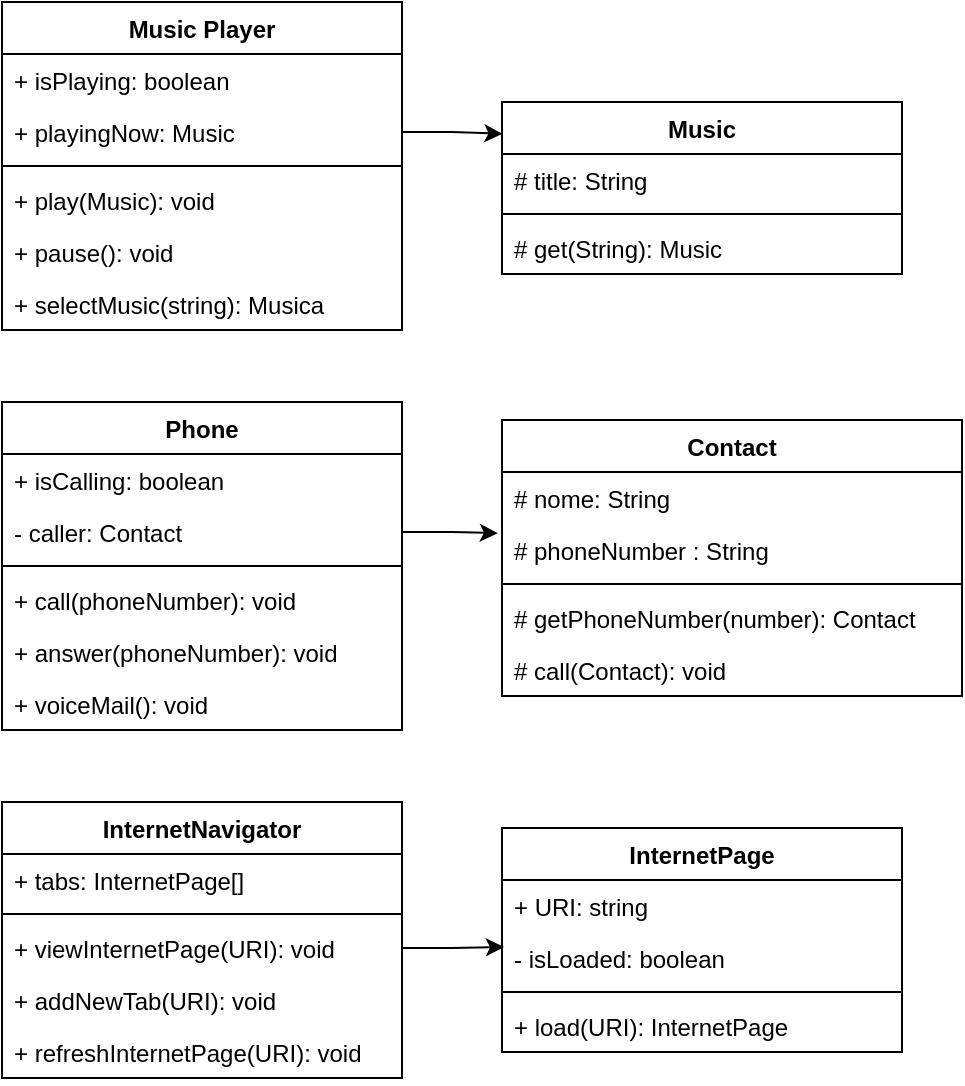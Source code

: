 <mxfile version="21.7.4" type="github">
  <diagram name="Page-1" id="e7e014a7-5840-1c2e-5031-d8a46d1fe8dd">
    <mxGraphModel dx="1313" dy="716" grid="1" gridSize="10" guides="1" tooltips="1" connect="1" arrows="1" fold="1" page="1" pageScale="1" pageWidth="1169" pageHeight="826" background="none" math="0" shadow="0">
      <root>
        <mxCell id="0" />
        <mxCell id="1" parent="0" />
        <mxCell id="teM7XHH-97t1f9MhzUma-80" value="Music Player" style="swimlane;fontStyle=1;align=center;verticalAlign=top;childLayout=stackLayout;horizontal=1;startSize=26;horizontalStack=0;resizeParent=1;resizeParentMax=0;resizeLast=0;collapsible=1;marginBottom=0;whiteSpace=wrap;html=1;" parent="1" vertex="1">
          <mxGeometry x="40" y="40" width="200" height="164" as="geometry" />
        </mxCell>
        <mxCell id="teM7XHH-97t1f9MhzUma-81" value="+ isPlaying: boolean" style="text;strokeColor=none;fillColor=none;align=left;verticalAlign=top;spacingLeft=4;spacingRight=4;overflow=hidden;rotatable=0;points=[[0,0.5],[1,0.5]];portConstraint=eastwest;whiteSpace=wrap;html=1;" parent="teM7XHH-97t1f9MhzUma-80" vertex="1">
          <mxGeometry y="26" width="200" height="26" as="geometry" />
        </mxCell>
        <mxCell id="teM7XHH-97t1f9MhzUma-83" value="+ playingNow: Music" style="text;strokeColor=none;fillColor=none;align=left;verticalAlign=top;spacingLeft=4;spacingRight=4;overflow=hidden;rotatable=0;points=[[0,0.5],[1,0.5]];portConstraint=eastwest;whiteSpace=wrap;html=1;" parent="teM7XHH-97t1f9MhzUma-80" vertex="1">
          <mxGeometry y="52" width="200" height="26" as="geometry" />
        </mxCell>
        <mxCell id="teM7XHH-97t1f9MhzUma-84" value="" style="line;strokeWidth=1;fillColor=none;align=left;verticalAlign=middle;spacingTop=-1;spacingLeft=3;spacingRight=3;rotatable=0;labelPosition=right;points=[];portConstraint=eastwest;strokeColor=inherit;" parent="teM7XHH-97t1f9MhzUma-80" vertex="1">
          <mxGeometry y="78" width="200" height="8" as="geometry" />
        </mxCell>
        <mxCell id="teM7XHH-97t1f9MhzUma-85" value="+ play(Music): void" style="text;strokeColor=none;fillColor=none;align=left;verticalAlign=top;spacingLeft=4;spacingRight=4;overflow=hidden;rotatable=0;points=[[0,0.5],[1,0.5]];portConstraint=eastwest;whiteSpace=wrap;html=1;" parent="teM7XHH-97t1f9MhzUma-80" vertex="1">
          <mxGeometry y="86" width="200" height="26" as="geometry" />
        </mxCell>
        <mxCell id="teM7XHH-97t1f9MhzUma-89" value="+ pause(): void" style="text;strokeColor=none;fillColor=none;align=left;verticalAlign=top;spacingLeft=4;spacingRight=4;overflow=hidden;rotatable=0;points=[[0,0.5],[1,0.5]];portConstraint=eastwest;whiteSpace=wrap;html=1;" parent="teM7XHH-97t1f9MhzUma-80" vertex="1">
          <mxGeometry y="112" width="200" height="26" as="geometry" />
        </mxCell>
        <mxCell id="teM7XHH-97t1f9MhzUma-86" value="+ selectMusic(string): Musica" style="text;strokeColor=none;fillColor=none;align=left;verticalAlign=top;spacingLeft=4;spacingRight=4;overflow=hidden;rotatable=0;points=[[0,0.5],[1,0.5]];portConstraint=eastwest;whiteSpace=wrap;html=1;" parent="teM7XHH-97t1f9MhzUma-80" vertex="1">
          <mxGeometry y="138" width="200" height="26" as="geometry" />
        </mxCell>
        <mxCell id="teM7XHH-97t1f9MhzUma-90" value="Music" style="swimlane;fontStyle=1;align=center;verticalAlign=top;childLayout=stackLayout;horizontal=1;startSize=26;horizontalStack=0;resizeParent=1;resizeParentMax=0;resizeLast=0;collapsible=1;marginBottom=0;whiteSpace=wrap;html=1;" parent="1" vertex="1">
          <mxGeometry x="290" y="90" width="200" height="86" as="geometry" />
        </mxCell>
        <mxCell id="teM7XHH-97t1f9MhzUma-91" value="# title: String" style="text;strokeColor=none;fillColor=none;align=left;verticalAlign=top;spacingLeft=4;spacingRight=4;overflow=hidden;rotatable=0;points=[[0,0.5],[1,0.5]];portConstraint=eastwest;whiteSpace=wrap;html=1;" parent="teM7XHH-97t1f9MhzUma-90" vertex="1">
          <mxGeometry y="26" width="200" height="26" as="geometry" />
        </mxCell>
        <mxCell id="teM7XHH-97t1f9MhzUma-93" value="" style="line;strokeWidth=1;fillColor=none;align=left;verticalAlign=middle;spacingTop=-1;spacingLeft=3;spacingRight=3;rotatable=0;labelPosition=right;points=[];portConstraint=eastwest;strokeColor=inherit;" parent="teM7XHH-97t1f9MhzUma-90" vertex="1">
          <mxGeometry y="52" width="200" height="8" as="geometry" />
        </mxCell>
        <mxCell id="teM7XHH-97t1f9MhzUma-95" value="# get(String): Music" style="text;strokeColor=none;fillColor=none;align=left;verticalAlign=top;spacingLeft=4;spacingRight=4;overflow=hidden;rotatable=0;points=[[0,0.5],[1,0.5]];portConstraint=eastwest;whiteSpace=wrap;html=1;" parent="teM7XHH-97t1f9MhzUma-90" vertex="1">
          <mxGeometry y="60" width="200" height="26" as="geometry" />
        </mxCell>
        <mxCell id="teM7XHH-97t1f9MhzUma-97" style="edgeStyle=orthogonalEdgeStyle;rounded=0;orthogonalLoop=1;jettySize=auto;html=1;entryX=0.001;entryY=0.185;entryDx=0;entryDy=0;entryPerimeter=0;" parent="1" source="teM7XHH-97t1f9MhzUma-83" target="teM7XHH-97t1f9MhzUma-90" edge="1">
          <mxGeometry relative="1" as="geometry" />
        </mxCell>
        <mxCell id="teM7XHH-97t1f9MhzUma-98" value="Phone" style="swimlane;fontStyle=1;align=center;verticalAlign=top;childLayout=stackLayout;horizontal=1;startSize=26;horizontalStack=0;resizeParent=1;resizeParentMax=0;resizeLast=0;collapsible=1;marginBottom=0;whiteSpace=wrap;html=1;" parent="1" vertex="1">
          <mxGeometry x="40" y="240" width="200" height="164" as="geometry" />
        </mxCell>
        <mxCell id="teM7XHH-97t1f9MhzUma-99" value="+ isCalling: boolean" style="text;strokeColor=none;fillColor=none;align=left;verticalAlign=top;spacingLeft=4;spacingRight=4;overflow=hidden;rotatable=0;points=[[0,0.5],[1,0.5]];portConstraint=eastwest;whiteSpace=wrap;html=1;" parent="teM7XHH-97t1f9MhzUma-98" vertex="1">
          <mxGeometry y="26" width="200" height="26" as="geometry" />
        </mxCell>
        <mxCell id="teM7XHH-97t1f9MhzUma-100" value="- caller: Contact" style="text;strokeColor=none;fillColor=none;align=left;verticalAlign=top;spacingLeft=4;spacingRight=4;overflow=hidden;rotatable=0;points=[[0,0.5],[1,0.5]];portConstraint=eastwest;whiteSpace=wrap;html=1;" parent="teM7XHH-97t1f9MhzUma-98" vertex="1">
          <mxGeometry y="52" width="200" height="26" as="geometry" />
        </mxCell>
        <mxCell id="teM7XHH-97t1f9MhzUma-101" value="" style="line;strokeWidth=1;fillColor=none;align=left;verticalAlign=middle;spacingTop=-1;spacingLeft=3;spacingRight=3;rotatable=0;labelPosition=right;points=[];portConstraint=eastwest;strokeColor=inherit;" parent="teM7XHH-97t1f9MhzUma-98" vertex="1">
          <mxGeometry y="78" width="200" height="8" as="geometry" />
        </mxCell>
        <mxCell id="teM7XHH-97t1f9MhzUma-102" value="+ call(phoneNumber): void" style="text;strokeColor=none;fillColor=none;align=left;verticalAlign=top;spacingLeft=4;spacingRight=4;overflow=hidden;rotatable=0;points=[[0,0.5],[1,0.5]];portConstraint=eastwest;whiteSpace=wrap;html=1;" parent="teM7XHH-97t1f9MhzUma-98" vertex="1">
          <mxGeometry y="86" width="200" height="26" as="geometry" />
        </mxCell>
        <mxCell id="teM7XHH-97t1f9MhzUma-103" value="+ answer(phoneNumber): void" style="text;strokeColor=none;fillColor=none;align=left;verticalAlign=top;spacingLeft=4;spacingRight=4;overflow=hidden;rotatable=0;points=[[0,0.5],[1,0.5]];portConstraint=eastwest;whiteSpace=wrap;html=1;" parent="teM7XHH-97t1f9MhzUma-98" vertex="1">
          <mxGeometry y="112" width="200" height="26" as="geometry" />
        </mxCell>
        <mxCell id="teM7XHH-97t1f9MhzUma-104" value="+ voiceMail(): void" style="text;strokeColor=none;fillColor=none;align=left;verticalAlign=top;spacingLeft=4;spacingRight=4;overflow=hidden;rotatable=0;points=[[0,0.5],[1,0.5]];portConstraint=eastwest;whiteSpace=wrap;html=1;" parent="teM7XHH-97t1f9MhzUma-98" vertex="1">
          <mxGeometry y="138" width="200" height="26" as="geometry" />
        </mxCell>
        <mxCell id="teM7XHH-97t1f9MhzUma-106" value="Contact" style="swimlane;fontStyle=1;align=center;verticalAlign=top;childLayout=stackLayout;horizontal=1;startSize=26;horizontalStack=0;resizeParent=1;resizeParentMax=0;resizeLast=0;collapsible=1;marginBottom=0;whiteSpace=wrap;html=1;" parent="1" vertex="1">
          <mxGeometry x="290" y="249" width="230" height="138" as="geometry" />
        </mxCell>
        <mxCell id="teM7XHH-97t1f9MhzUma-107" value="# nome: String" style="text;strokeColor=none;fillColor=none;align=left;verticalAlign=top;spacingLeft=4;spacingRight=4;overflow=hidden;rotatable=0;points=[[0,0.5],[1,0.5]];portConstraint=eastwest;whiteSpace=wrap;html=1;" parent="teM7XHH-97t1f9MhzUma-106" vertex="1">
          <mxGeometry y="26" width="230" height="26" as="geometry" />
        </mxCell>
        <mxCell id="teM7XHH-97t1f9MhzUma-108" value="# phoneNumber : String" style="text;strokeColor=none;fillColor=none;align=left;verticalAlign=top;spacingLeft=4;spacingRight=4;overflow=hidden;rotatable=0;points=[[0,0.5],[1,0.5]];portConstraint=eastwest;whiteSpace=wrap;html=1;" parent="teM7XHH-97t1f9MhzUma-106" vertex="1">
          <mxGeometry y="52" width="230" height="26" as="geometry" />
        </mxCell>
        <mxCell id="teM7XHH-97t1f9MhzUma-109" value="" style="line;strokeWidth=1;fillColor=none;align=left;verticalAlign=middle;spacingTop=-1;spacingLeft=3;spacingRight=3;rotatable=0;labelPosition=right;points=[];portConstraint=eastwest;strokeColor=inherit;" parent="teM7XHH-97t1f9MhzUma-106" vertex="1">
          <mxGeometry y="78" width="230" height="8" as="geometry" />
        </mxCell>
        <mxCell id="teM7XHH-97t1f9MhzUma-112" value="# getPhoneNumber(number): Contact" style="text;strokeColor=none;fillColor=none;align=left;verticalAlign=top;spacingLeft=4;spacingRight=4;overflow=hidden;rotatable=0;points=[[0,0.5],[1,0.5]];portConstraint=eastwest;whiteSpace=wrap;html=1;" parent="teM7XHH-97t1f9MhzUma-106" vertex="1">
          <mxGeometry y="86" width="230" height="26" as="geometry" />
        </mxCell>
        <mxCell id="teM7XHH-97t1f9MhzUma-114" value="# call(Contact): void" style="text;strokeColor=none;fillColor=none;align=left;verticalAlign=top;spacingLeft=4;spacingRight=4;overflow=hidden;rotatable=0;points=[[0,0.5],[1,0.5]];portConstraint=eastwest;whiteSpace=wrap;html=1;" parent="teM7XHH-97t1f9MhzUma-106" vertex="1">
          <mxGeometry y="112" width="230" height="26" as="geometry" />
        </mxCell>
        <mxCell id="teM7XHH-97t1f9MhzUma-113" value="" style="edgeStyle=orthogonalEdgeStyle;rounded=0;orthogonalLoop=1;jettySize=auto;html=1;entryX=-0.009;entryY=0.177;entryDx=0;entryDy=0;entryPerimeter=0;" parent="1" source="teM7XHH-97t1f9MhzUma-100" target="teM7XHH-97t1f9MhzUma-108" edge="1">
          <mxGeometry relative="1" as="geometry" />
        </mxCell>
        <mxCell id="teM7XHH-97t1f9MhzUma-115" value="InternetNavigator" style="swimlane;fontStyle=1;align=center;verticalAlign=top;childLayout=stackLayout;horizontal=1;startSize=26;horizontalStack=0;resizeParent=1;resizeParentMax=0;resizeLast=0;collapsible=1;marginBottom=0;whiteSpace=wrap;html=1;" parent="1" vertex="1">
          <mxGeometry x="40" y="440" width="200" height="138" as="geometry" />
        </mxCell>
        <mxCell id="teM7XHH-97t1f9MhzUma-116" value="+ tabs: InternetPage[]" style="text;strokeColor=none;fillColor=none;align=left;verticalAlign=top;spacingLeft=4;spacingRight=4;overflow=hidden;rotatable=0;points=[[0,0.5],[1,0.5]];portConstraint=eastwest;whiteSpace=wrap;html=1;" parent="teM7XHH-97t1f9MhzUma-115" vertex="1">
          <mxGeometry y="26" width="200" height="26" as="geometry" />
        </mxCell>
        <mxCell id="teM7XHH-97t1f9MhzUma-118" value="" style="line;strokeWidth=1;fillColor=none;align=left;verticalAlign=middle;spacingTop=-1;spacingLeft=3;spacingRight=3;rotatable=0;labelPosition=right;points=[];portConstraint=eastwest;strokeColor=inherit;" parent="teM7XHH-97t1f9MhzUma-115" vertex="1">
          <mxGeometry y="52" width="200" height="8" as="geometry" />
        </mxCell>
        <mxCell id="teM7XHH-97t1f9MhzUma-119" value="+ viewInternetPage(URI): void" style="text;strokeColor=none;fillColor=none;align=left;verticalAlign=top;spacingLeft=4;spacingRight=4;overflow=hidden;rotatable=0;points=[[0,0.5],[1,0.5]];portConstraint=eastwest;whiteSpace=wrap;html=1;" parent="teM7XHH-97t1f9MhzUma-115" vertex="1">
          <mxGeometry y="60" width="200" height="26" as="geometry" />
        </mxCell>
        <mxCell id="teM7XHH-97t1f9MhzUma-120" value="+ addNewTab(URI): void" style="text;strokeColor=none;fillColor=none;align=left;verticalAlign=top;spacingLeft=4;spacingRight=4;overflow=hidden;rotatable=0;points=[[0,0.5],[1,0.5]];portConstraint=eastwest;whiteSpace=wrap;html=1;" parent="teM7XHH-97t1f9MhzUma-115" vertex="1">
          <mxGeometry y="86" width="200" height="26" as="geometry" />
        </mxCell>
        <mxCell id="teM7XHH-97t1f9MhzUma-121" value="+ refreshInternetPage(URI): void" style="text;strokeColor=none;fillColor=none;align=left;verticalAlign=top;spacingLeft=4;spacingRight=4;overflow=hidden;rotatable=0;points=[[0,0.5],[1,0.5]];portConstraint=eastwest;whiteSpace=wrap;html=1;" parent="teM7XHH-97t1f9MhzUma-115" vertex="1">
          <mxGeometry y="112" width="200" height="26" as="geometry" />
        </mxCell>
        <mxCell id="teM7XHH-97t1f9MhzUma-122" value="InternetPage" style="swimlane;fontStyle=1;align=center;verticalAlign=top;childLayout=stackLayout;horizontal=1;startSize=26;horizontalStack=0;resizeParent=1;resizeParentMax=0;resizeLast=0;collapsible=1;marginBottom=0;whiteSpace=wrap;html=1;" parent="1" vertex="1">
          <mxGeometry x="290" y="453" width="200" height="112" as="geometry" />
        </mxCell>
        <mxCell id="teM7XHH-97t1f9MhzUma-123" value="+ URI: string" style="text;strokeColor=none;fillColor=none;align=left;verticalAlign=top;spacingLeft=4;spacingRight=4;overflow=hidden;rotatable=0;points=[[0,0.5],[1,0.5]];portConstraint=eastwest;whiteSpace=wrap;html=1;" parent="teM7XHH-97t1f9MhzUma-122" vertex="1">
          <mxGeometry y="26" width="200" height="26" as="geometry" />
        </mxCell>
        <mxCell id="teM7XHH-97t1f9MhzUma-124" value="- isLoaded: boolean" style="text;strokeColor=none;fillColor=none;align=left;verticalAlign=top;spacingLeft=4;spacingRight=4;overflow=hidden;rotatable=0;points=[[0,0.5],[1,0.5]];portConstraint=eastwest;whiteSpace=wrap;html=1;" parent="teM7XHH-97t1f9MhzUma-122" vertex="1">
          <mxGeometry y="52" width="200" height="26" as="geometry" />
        </mxCell>
        <mxCell id="teM7XHH-97t1f9MhzUma-125" value="" style="line;strokeWidth=1;fillColor=none;align=left;verticalAlign=middle;spacingTop=-1;spacingLeft=3;spacingRight=3;rotatable=0;labelPosition=right;points=[];portConstraint=eastwest;strokeColor=inherit;" parent="teM7XHH-97t1f9MhzUma-122" vertex="1">
          <mxGeometry y="78" width="200" height="8" as="geometry" />
        </mxCell>
        <mxCell id="teM7XHH-97t1f9MhzUma-126" value="+ load(URI): InternetPage" style="text;strokeColor=none;fillColor=none;align=left;verticalAlign=top;spacingLeft=4;spacingRight=4;overflow=hidden;rotatable=0;points=[[0,0.5],[1,0.5]];portConstraint=eastwest;whiteSpace=wrap;html=1;" parent="teM7XHH-97t1f9MhzUma-122" vertex="1">
          <mxGeometry y="86" width="200" height="26" as="geometry" />
        </mxCell>
        <mxCell id="3n0DOCUMOn8flBIRhYVH-2" value="" style="edgeStyle=orthogonalEdgeStyle;rounded=0;orthogonalLoop=1;jettySize=auto;html=1;entryX=0.005;entryY=0.288;entryDx=0;entryDy=0;entryPerimeter=0;" edge="1" parent="1" source="teM7XHH-97t1f9MhzUma-119" target="teM7XHH-97t1f9MhzUma-124">
          <mxGeometry relative="1" as="geometry" />
        </mxCell>
      </root>
    </mxGraphModel>
  </diagram>
</mxfile>
